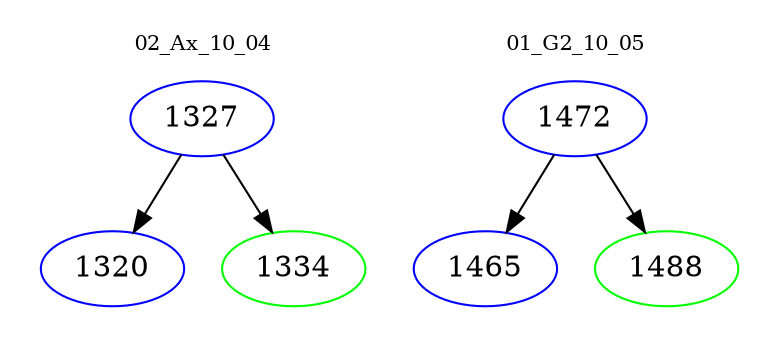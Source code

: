 digraph{
subgraph cluster_0 {
color = white
label = "02_Ax_10_04";
fontsize=10;
T0_1327 [label="1327", color="blue"]
T0_1327 -> T0_1320 [color="black"]
T0_1320 [label="1320", color="blue"]
T0_1327 -> T0_1334 [color="black"]
T0_1334 [label="1334", color="green"]
}
subgraph cluster_1 {
color = white
label = "01_G2_10_05";
fontsize=10;
T1_1472 [label="1472", color="blue"]
T1_1472 -> T1_1465 [color="black"]
T1_1465 [label="1465", color="blue"]
T1_1472 -> T1_1488 [color="black"]
T1_1488 [label="1488", color="green"]
}
}
